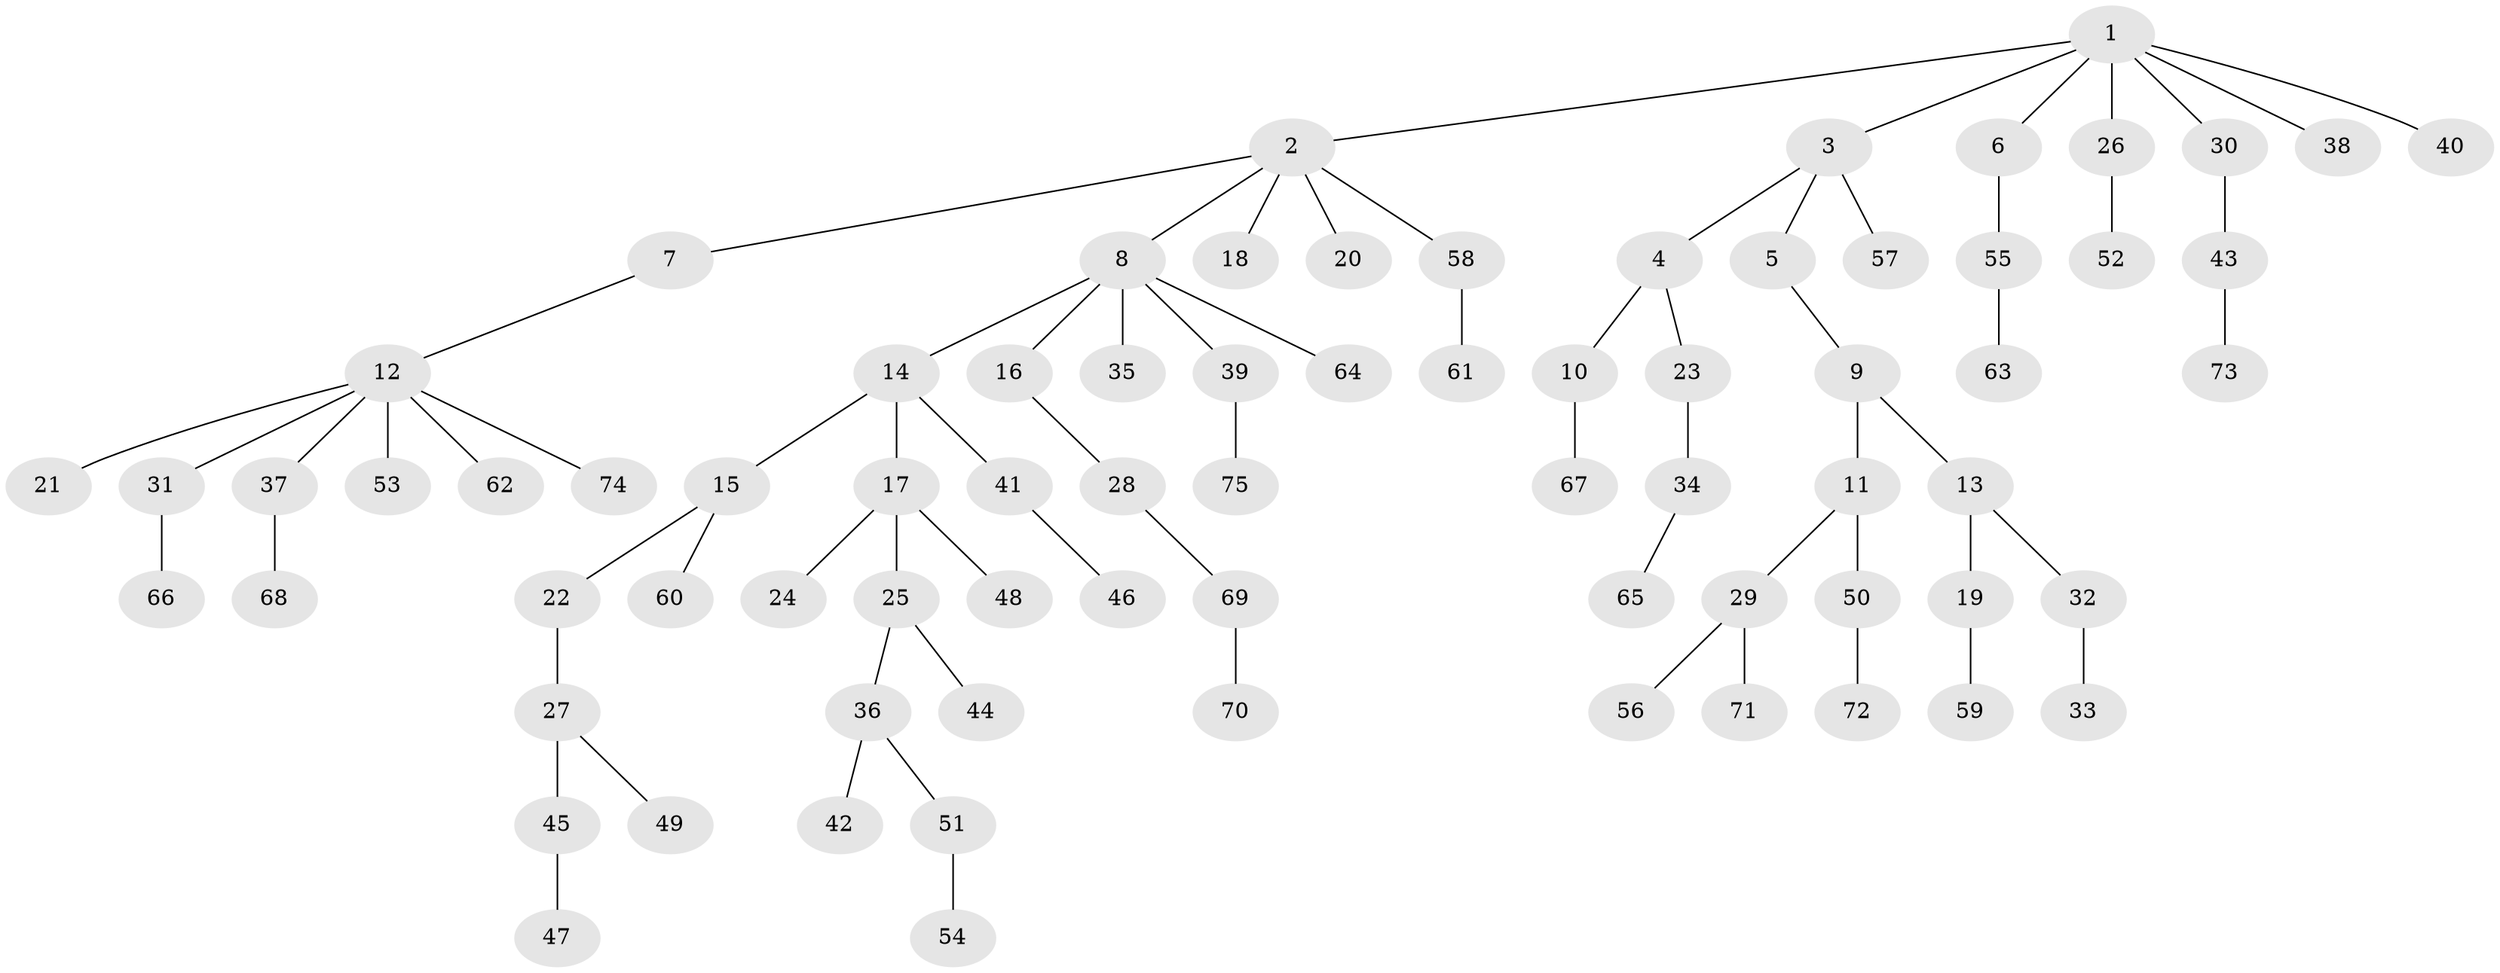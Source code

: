 // coarse degree distribution, {7: 0.020833333333333332, 6: 0.08333333333333333, 4: 0.08333333333333333, 3: 0.041666666666666664, 2: 0.08333333333333333, 1: 0.6875}
// Generated by graph-tools (version 1.1) at 2025/42/03/06/25 10:42:05]
// undirected, 75 vertices, 74 edges
graph export_dot {
graph [start="1"]
  node [color=gray90,style=filled];
  1;
  2;
  3;
  4;
  5;
  6;
  7;
  8;
  9;
  10;
  11;
  12;
  13;
  14;
  15;
  16;
  17;
  18;
  19;
  20;
  21;
  22;
  23;
  24;
  25;
  26;
  27;
  28;
  29;
  30;
  31;
  32;
  33;
  34;
  35;
  36;
  37;
  38;
  39;
  40;
  41;
  42;
  43;
  44;
  45;
  46;
  47;
  48;
  49;
  50;
  51;
  52;
  53;
  54;
  55;
  56;
  57;
  58;
  59;
  60;
  61;
  62;
  63;
  64;
  65;
  66;
  67;
  68;
  69;
  70;
  71;
  72;
  73;
  74;
  75;
  1 -- 2;
  1 -- 3;
  1 -- 6;
  1 -- 26;
  1 -- 30;
  1 -- 38;
  1 -- 40;
  2 -- 7;
  2 -- 8;
  2 -- 18;
  2 -- 20;
  2 -- 58;
  3 -- 4;
  3 -- 5;
  3 -- 57;
  4 -- 10;
  4 -- 23;
  5 -- 9;
  6 -- 55;
  7 -- 12;
  8 -- 14;
  8 -- 16;
  8 -- 35;
  8 -- 39;
  8 -- 64;
  9 -- 11;
  9 -- 13;
  10 -- 67;
  11 -- 29;
  11 -- 50;
  12 -- 21;
  12 -- 31;
  12 -- 37;
  12 -- 53;
  12 -- 62;
  12 -- 74;
  13 -- 19;
  13 -- 32;
  14 -- 15;
  14 -- 17;
  14 -- 41;
  15 -- 22;
  15 -- 60;
  16 -- 28;
  17 -- 24;
  17 -- 25;
  17 -- 48;
  19 -- 59;
  22 -- 27;
  23 -- 34;
  25 -- 36;
  25 -- 44;
  26 -- 52;
  27 -- 45;
  27 -- 49;
  28 -- 69;
  29 -- 56;
  29 -- 71;
  30 -- 43;
  31 -- 66;
  32 -- 33;
  34 -- 65;
  36 -- 42;
  36 -- 51;
  37 -- 68;
  39 -- 75;
  41 -- 46;
  43 -- 73;
  45 -- 47;
  50 -- 72;
  51 -- 54;
  55 -- 63;
  58 -- 61;
  69 -- 70;
}
